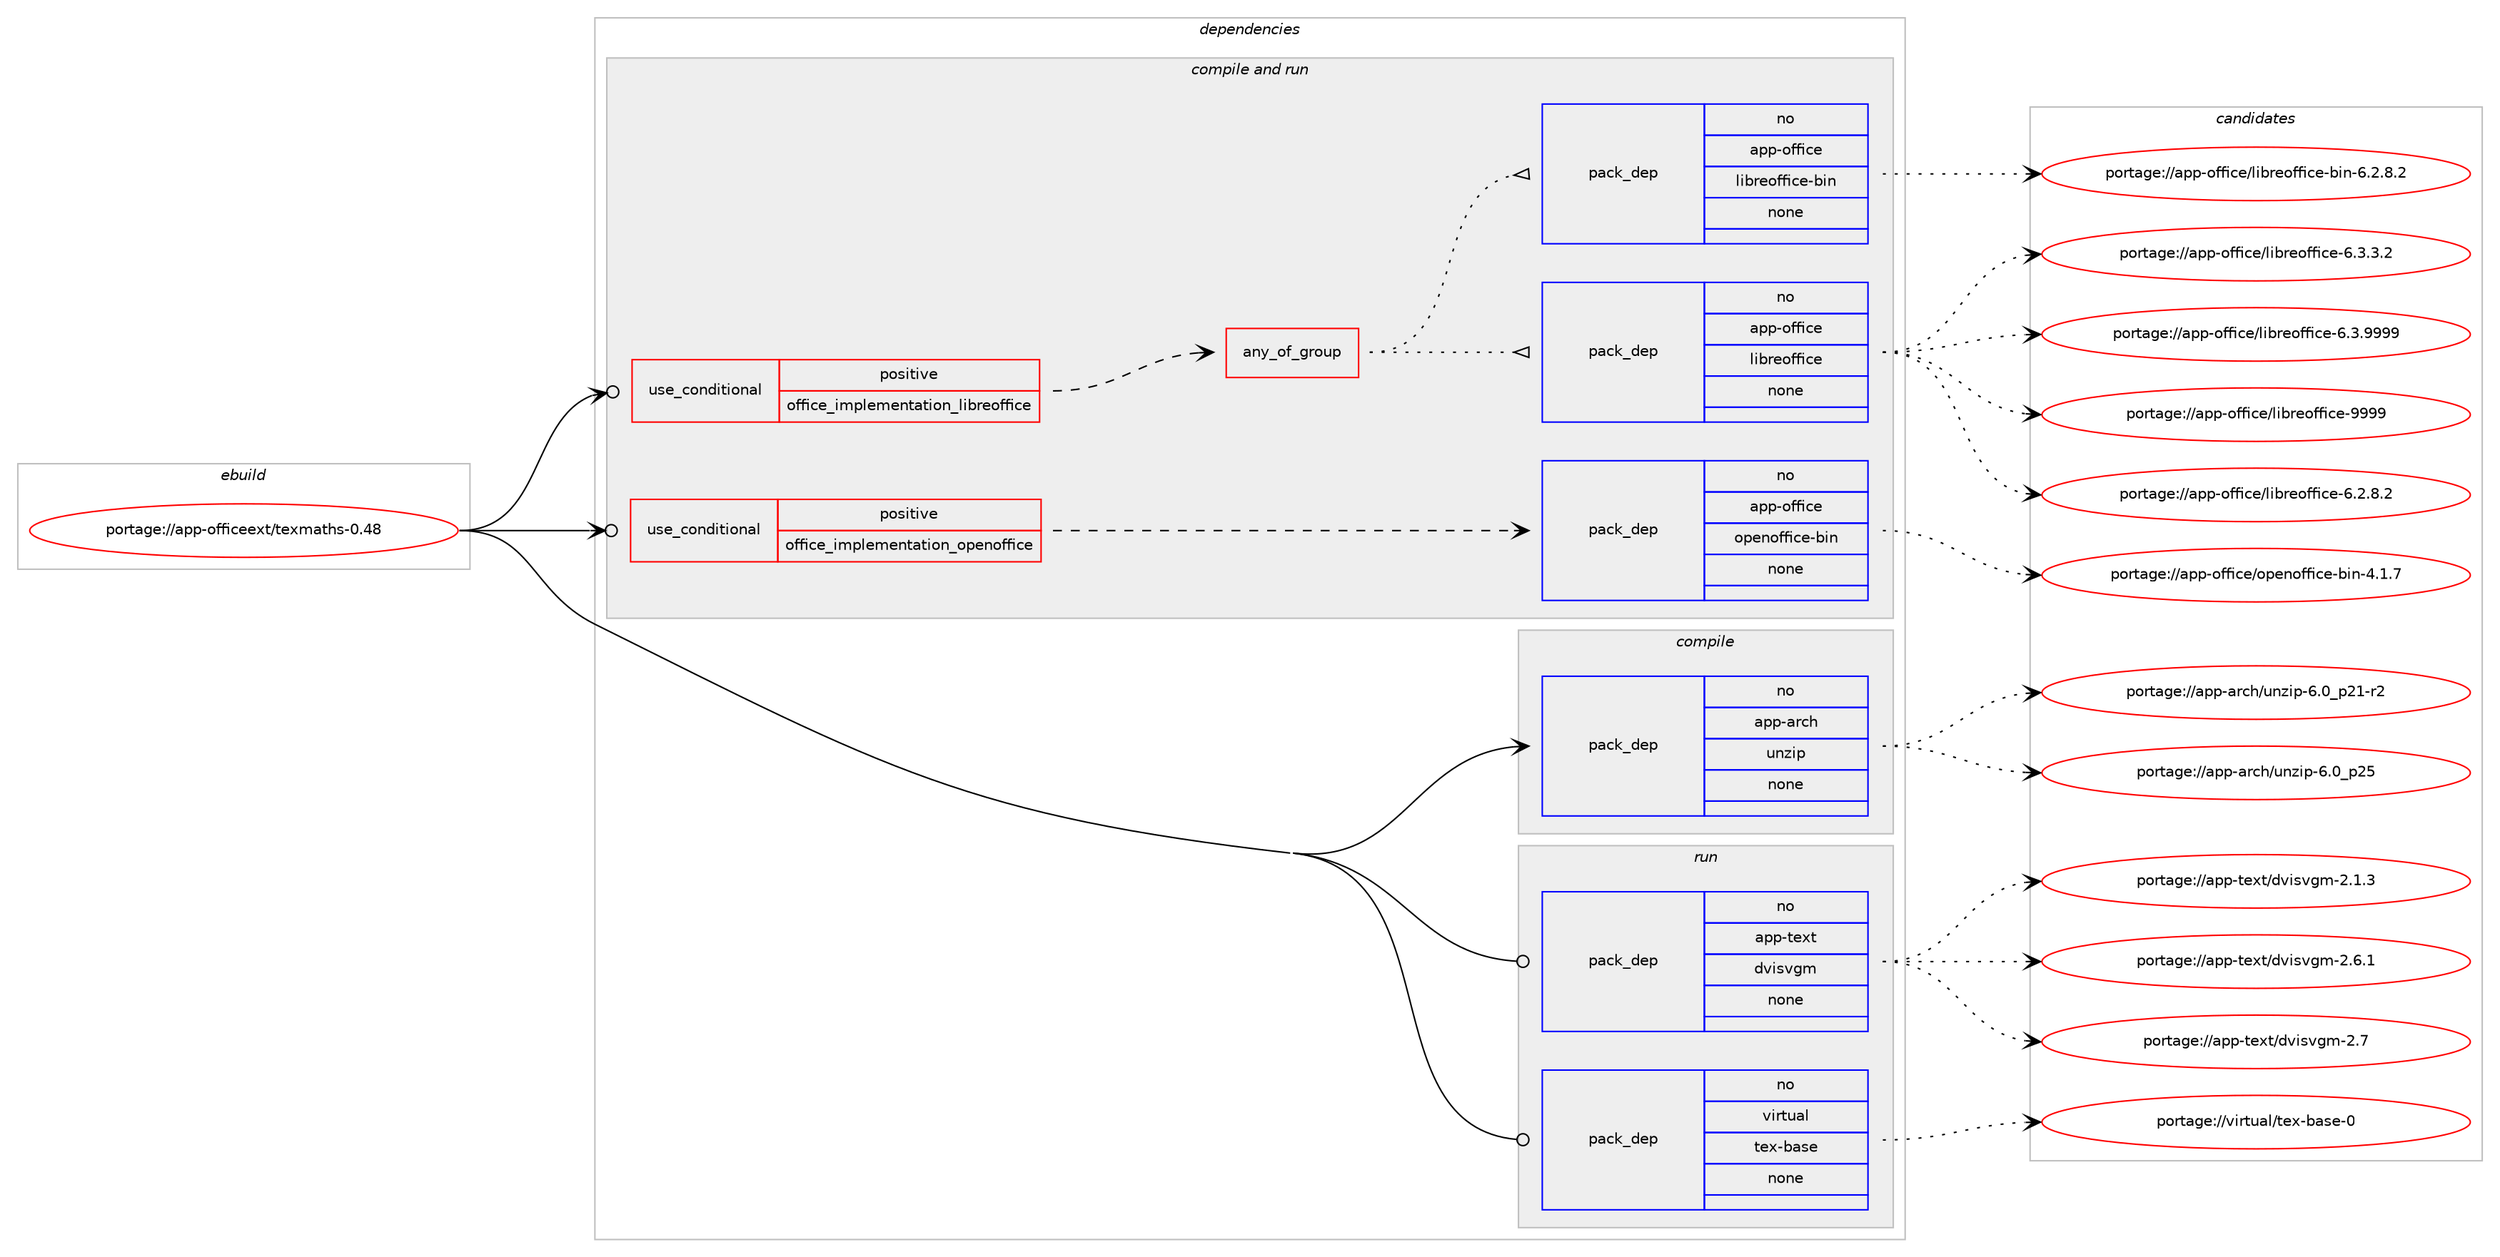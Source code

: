 digraph prolog {

# *************
# Graph options
# *************

newrank=true;
concentrate=true;
compound=true;
graph [rankdir=LR,fontname=Helvetica,fontsize=10,ranksep=1.5];#, ranksep=2.5, nodesep=0.2];
edge  [arrowhead=vee];
node  [fontname=Helvetica,fontsize=10];

# **********
# The ebuild
# **********

subgraph cluster_leftcol {
color=gray;
rank=same;
label=<<i>ebuild</i>>;
id [label="portage://app-officeext/texmaths-0.48", color=red, width=4, href="../app-officeext/texmaths-0.48.svg"];
}

# ****************
# The dependencies
# ****************

subgraph cluster_midcol {
color=gray;
label=<<i>dependencies</i>>;
subgraph cluster_compile {
fillcolor="#eeeeee";
style=filled;
label=<<i>compile</i>>;
subgraph pack29743 {
dependency40206 [label=<<TABLE BORDER="0" CELLBORDER="1" CELLSPACING="0" CELLPADDING="4" WIDTH="220"><TR><TD ROWSPAN="6" CELLPADDING="30">pack_dep</TD></TR><TR><TD WIDTH="110">no</TD></TR><TR><TD>app-arch</TD></TR><TR><TD>unzip</TD></TR><TR><TD>none</TD></TR><TR><TD></TD></TR></TABLE>>, shape=none, color=blue];
}
id:e -> dependency40206:w [weight=20,style="solid",arrowhead="vee"];
}
subgraph cluster_compileandrun {
fillcolor="#eeeeee";
style=filled;
label=<<i>compile and run</i>>;
subgraph cond9789 {
dependency40207 [label=<<TABLE BORDER="0" CELLBORDER="1" CELLSPACING="0" CELLPADDING="4"><TR><TD ROWSPAN="3" CELLPADDING="10">use_conditional</TD></TR><TR><TD>positive</TD></TR><TR><TD>office_implementation_libreoffice</TD></TR></TABLE>>, shape=none, color=red];
subgraph any656 {
dependency40208 [label=<<TABLE BORDER="0" CELLBORDER="1" CELLSPACING="0" CELLPADDING="4"><TR><TD CELLPADDING="10">any_of_group</TD></TR></TABLE>>, shape=none, color=red];subgraph pack29744 {
dependency40209 [label=<<TABLE BORDER="0" CELLBORDER="1" CELLSPACING="0" CELLPADDING="4" WIDTH="220"><TR><TD ROWSPAN="6" CELLPADDING="30">pack_dep</TD></TR><TR><TD WIDTH="110">no</TD></TR><TR><TD>app-office</TD></TR><TR><TD>libreoffice</TD></TR><TR><TD>none</TD></TR><TR><TD></TD></TR></TABLE>>, shape=none, color=blue];
}
dependency40208:e -> dependency40209:w [weight=20,style="dotted",arrowhead="oinv"];
subgraph pack29745 {
dependency40210 [label=<<TABLE BORDER="0" CELLBORDER="1" CELLSPACING="0" CELLPADDING="4" WIDTH="220"><TR><TD ROWSPAN="6" CELLPADDING="30">pack_dep</TD></TR><TR><TD WIDTH="110">no</TD></TR><TR><TD>app-office</TD></TR><TR><TD>libreoffice-bin</TD></TR><TR><TD>none</TD></TR><TR><TD></TD></TR></TABLE>>, shape=none, color=blue];
}
dependency40208:e -> dependency40210:w [weight=20,style="dotted",arrowhead="oinv"];
}
dependency40207:e -> dependency40208:w [weight=20,style="dashed",arrowhead="vee"];
}
id:e -> dependency40207:w [weight=20,style="solid",arrowhead="odotvee"];
subgraph cond9790 {
dependency40211 [label=<<TABLE BORDER="0" CELLBORDER="1" CELLSPACING="0" CELLPADDING="4"><TR><TD ROWSPAN="3" CELLPADDING="10">use_conditional</TD></TR><TR><TD>positive</TD></TR><TR><TD>office_implementation_openoffice</TD></TR></TABLE>>, shape=none, color=red];
subgraph pack29746 {
dependency40212 [label=<<TABLE BORDER="0" CELLBORDER="1" CELLSPACING="0" CELLPADDING="4" WIDTH="220"><TR><TD ROWSPAN="6" CELLPADDING="30">pack_dep</TD></TR><TR><TD WIDTH="110">no</TD></TR><TR><TD>app-office</TD></TR><TR><TD>openoffice-bin</TD></TR><TR><TD>none</TD></TR><TR><TD></TD></TR></TABLE>>, shape=none, color=blue];
}
dependency40211:e -> dependency40212:w [weight=20,style="dashed",arrowhead="vee"];
}
id:e -> dependency40211:w [weight=20,style="solid",arrowhead="odotvee"];
}
subgraph cluster_run {
fillcolor="#eeeeee";
style=filled;
label=<<i>run</i>>;
subgraph pack29747 {
dependency40213 [label=<<TABLE BORDER="0" CELLBORDER="1" CELLSPACING="0" CELLPADDING="4" WIDTH="220"><TR><TD ROWSPAN="6" CELLPADDING="30">pack_dep</TD></TR><TR><TD WIDTH="110">no</TD></TR><TR><TD>app-text</TD></TR><TR><TD>dvisvgm</TD></TR><TR><TD>none</TD></TR><TR><TD></TD></TR></TABLE>>, shape=none, color=blue];
}
id:e -> dependency40213:w [weight=20,style="solid",arrowhead="odot"];
subgraph pack29748 {
dependency40214 [label=<<TABLE BORDER="0" CELLBORDER="1" CELLSPACING="0" CELLPADDING="4" WIDTH="220"><TR><TD ROWSPAN="6" CELLPADDING="30">pack_dep</TD></TR><TR><TD WIDTH="110">no</TD></TR><TR><TD>virtual</TD></TR><TR><TD>tex-base</TD></TR><TR><TD>none</TD></TR><TR><TD></TD></TR></TABLE>>, shape=none, color=blue];
}
id:e -> dependency40214:w [weight=20,style="solid",arrowhead="odot"];
}
}

# **************
# The candidates
# **************

subgraph cluster_choices {
rank=same;
color=gray;
label=<<i>candidates</i>>;

subgraph choice29743 {
color=black;
nodesep=1;
choiceportage9711211245971149910447117110122105112455446489511250494511450 [label="portage://app-arch/unzip-6.0_p21-r2", color=red, width=4,href="../app-arch/unzip-6.0_p21-r2.svg"];
choiceportage971121124597114991044711711012210511245544648951125053 [label="portage://app-arch/unzip-6.0_p25", color=red, width=4,href="../app-arch/unzip-6.0_p25.svg"];
dependency40206:e -> choiceportage9711211245971149910447117110122105112455446489511250494511450:w [style=dotted,weight="100"];
dependency40206:e -> choiceportage971121124597114991044711711012210511245544648951125053:w [style=dotted,weight="100"];
}
subgraph choice29744 {
color=black;
nodesep=1;
choiceportage9711211245111102102105991014710810598114101111102102105991014554465046564650 [label="portage://app-office/libreoffice-6.2.8.2", color=red, width=4,href="../app-office/libreoffice-6.2.8.2.svg"];
choiceportage9711211245111102102105991014710810598114101111102102105991014554465146514650 [label="portage://app-office/libreoffice-6.3.3.2", color=red, width=4,href="../app-office/libreoffice-6.3.3.2.svg"];
choiceportage971121124511110210210599101471081059811410111110210210599101455446514657575757 [label="portage://app-office/libreoffice-6.3.9999", color=red, width=4,href="../app-office/libreoffice-6.3.9999.svg"];
choiceportage9711211245111102102105991014710810598114101111102102105991014557575757 [label="portage://app-office/libreoffice-9999", color=red, width=4,href="../app-office/libreoffice-9999.svg"];
dependency40209:e -> choiceportage9711211245111102102105991014710810598114101111102102105991014554465046564650:w [style=dotted,weight="100"];
dependency40209:e -> choiceportage9711211245111102102105991014710810598114101111102102105991014554465146514650:w [style=dotted,weight="100"];
dependency40209:e -> choiceportage971121124511110210210599101471081059811410111110210210599101455446514657575757:w [style=dotted,weight="100"];
dependency40209:e -> choiceportage9711211245111102102105991014710810598114101111102102105991014557575757:w [style=dotted,weight="100"];
}
subgraph choice29745 {
color=black;
nodesep=1;
choiceportage97112112451111021021059910147108105981141011111021021059910145981051104554465046564650 [label="portage://app-office/libreoffice-bin-6.2.8.2", color=red, width=4,href="../app-office/libreoffice-bin-6.2.8.2.svg"];
dependency40210:e -> choiceportage97112112451111021021059910147108105981141011111021021059910145981051104554465046564650:w [style=dotted,weight="100"];
}
subgraph choice29746 {
color=black;
nodesep=1;
choiceportage97112112451111021021059910147111112101110111102102105991014598105110455246494655 [label="portage://app-office/openoffice-bin-4.1.7", color=red, width=4,href="../app-office/openoffice-bin-4.1.7.svg"];
dependency40212:e -> choiceportage97112112451111021021059910147111112101110111102102105991014598105110455246494655:w [style=dotted,weight="100"];
}
subgraph choice29747 {
color=black;
nodesep=1;
choiceportage971121124511610112011647100118105115118103109455046494651 [label="portage://app-text/dvisvgm-2.1.3", color=red, width=4,href="../app-text/dvisvgm-2.1.3.svg"];
choiceportage971121124511610112011647100118105115118103109455046544649 [label="portage://app-text/dvisvgm-2.6.1", color=red, width=4,href="../app-text/dvisvgm-2.6.1.svg"];
choiceportage97112112451161011201164710011810511511810310945504655 [label="portage://app-text/dvisvgm-2.7", color=red, width=4,href="../app-text/dvisvgm-2.7.svg"];
dependency40213:e -> choiceportage971121124511610112011647100118105115118103109455046494651:w [style=dotted,weight="100"];
dependency40213:e -> choiceportage971121124511610112011647100118105115118103109455046544649:w [style=dotted,weight="100"];
dependency40213:e -> choiceportage97112112451161011201164710011810511511810310945504655:w [style=dotted,weight="100"];
}
subgraph choice29748 {
color=black;
nodesep=1;
choiceportage11810511411611797108471161011204598971151014548 [label="portage://virtual/tex-base-0", color=red, width=4,href="../virtual/tex-base-0.svg"];
dependency40214:e -> choiceportage11810511411611797108471161011204598971151014548:w [style=dotted,weight="100"];
}
}

}

